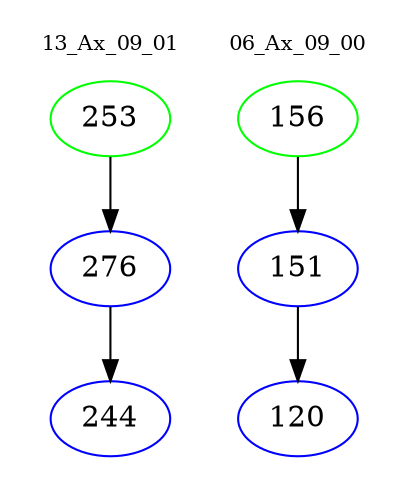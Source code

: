 digraph{
subgraph cluster_0 {
color = white
label = "13_Ax_09_01";
fontsize=10;
T0_253 [label="253", color="green"]
T0_253 -> T0_276 [color="black"]
T0_276 [label="276", color="blue"]
T0_276 -> T0_244 [color="black"]
T0_244 [label="244", color="blue"]
}
subgraph cluster_1 {
color = white
label = "06_Ax_09_00";
fontsize=10;
T1_156 [label="156", color="green"]
T1_156 -> T1_151 [color="black"]
T1_151 [label="151", color="blue"]
T1_151 -> T1_120 [color="black"]
T1_120 [label="120", color="blue"]
}
}

